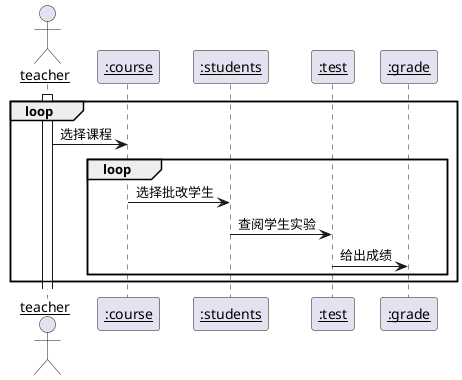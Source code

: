 @startuml
skinparam sequenceParticipant underline
actor teacher
participant ":course" as course
participant ":students" as students
participant ":test" as test
participant ":grade" as grade
activate teacher
loop
teacher ->course:选择课程
loop
course->students:选择批改学生
students ->test:查阅学生实验
test->grade:给出成绩
end
end
@enduml